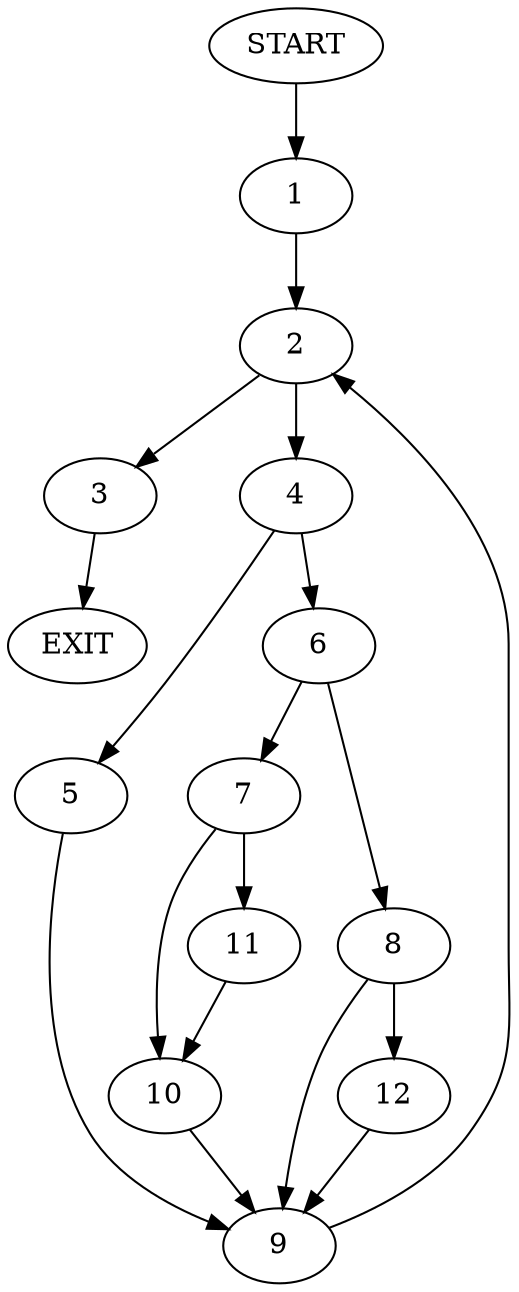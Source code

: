 digraph {
0 [label="START"]
13 [label="EXIT"]
0 -> 1
1 -> 2
2 -> 3
2 -> 4
4 -> 5
4 -> 6
3 -> 13
6 -> 7
6 -> 8
5 -> 9
9 -> 2
7 -> 10
7 -> 11
8 -> 9
8 -> 12
11 -> 10
10 -> 9
12 -> 9
}
